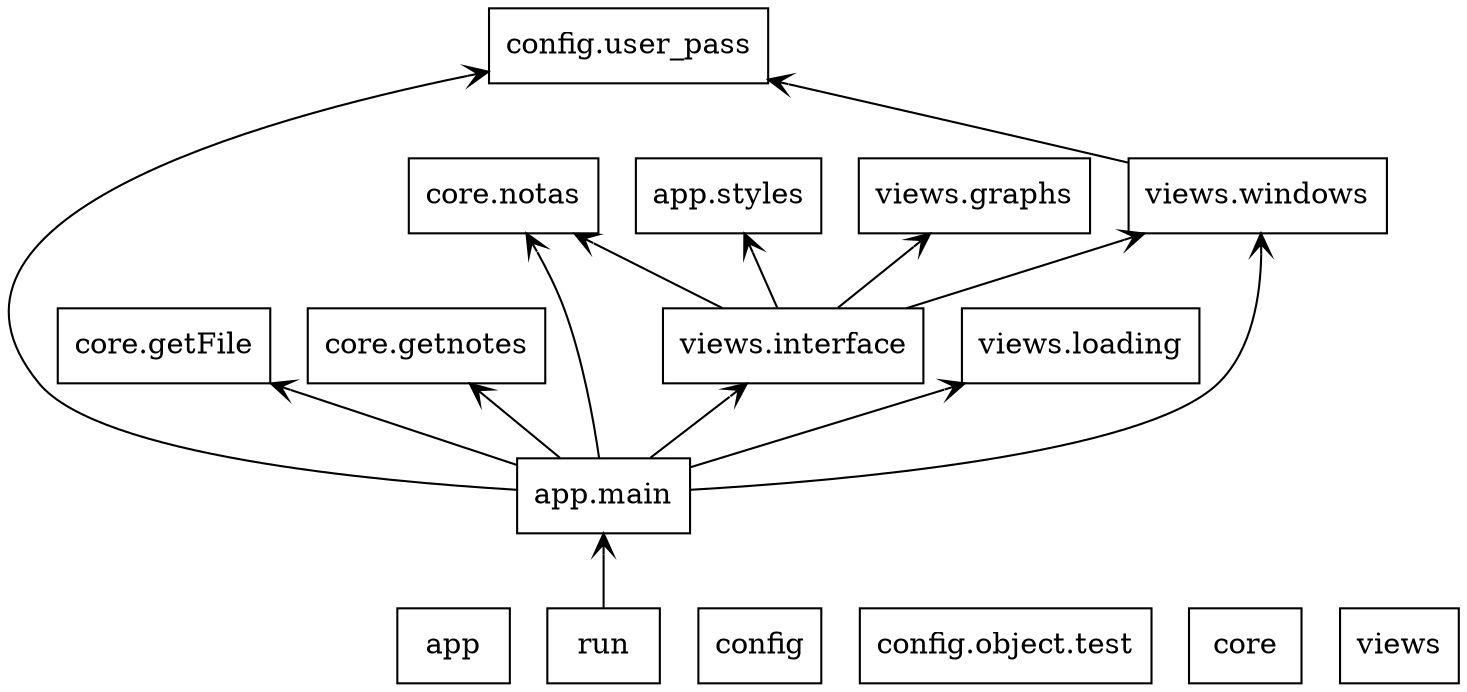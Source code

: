 digraph "packages_SchoolNet" {
rankdir=BT
charset="utf-8"
"app" [color="black", label=<app>, shape="box", style="solid"];
"app.main" [color="black", label=<app.main>, shape="box", style="solid"];
"app.styles" [color="black", label=<app.styles>, shape="box", style="solid"];
"config" [color="black", label=<config>, shape="box", style="solid"];
"config.object.test" [color="black", label=<config.object.test>, shape="box", style="solid"];
"config.user_pass" [color="black", label=<config.user_pass>, shape="box", style="solid"];
"core" [color="black", label=<core>, shape="box", style="solid"];
"core.getFile" [color="black", label=<core.getFile>, shape="box", style="solid"];
"core.getnotes" [color="black", label=<core.getnotes>, shape="box", style="solid"];
"core.notas" [color="black", label=<core.notas>, shape="box", style="solid"];
"run" [color="black", label=<run>, shape="box", style="solid"];
"views" [color="black", label=<views>, shape="box", style="solid"];
"views.graphs" [color="black", label=<views.graphs>, shape="box", style="solid"];
"views.interface" [color="black", label=<views.interface>, shape="box", style="solid"];
"views.loading" [color="black", label=<views.loading>, shape="box", style="solid"];
"views.windows" [color="black", label=<views.windows>, shape="box", style="solid"];
"app.main" -> "config.user_pass" [arrowhead="open", arrowtail="none"];
"app.main" -> "core.getFile" [arrowhead="open", arrowtail="none"];
"app.main" -> "core.getnotes" [arrowhead="open", arrowtail="none"];
"app.main" -> "core.notas" [arrowhead="open", arrowtail="none"];
"app.main" -> "views.interface" [arrowhead="open", arrowtail="none"];
"app.main" -> "views.loading" [arrowhead="open", arrowtail="none"];
"app.main" -> "views.windows" [arrowhead="open", arrowtail="none"];
"run" -> "app.main" [arrowhead="open", arrowtail="none"];
"views.interface" -> "app.styles" [arrowhead="open", arrowtail="none"];
"views.interface" -> "core.notas" [arrowhead="open", arrowtail="none"];
"views.interface" -> "views.graphs" [arrowhead="open", arrowtail="none"];
"views.interface" -> "views.windows" [arrowhead="open", arrowtail="none"];
"views.windows" -> "config.user_pass" [arrowhead="open", arrowtail="none"];
}
